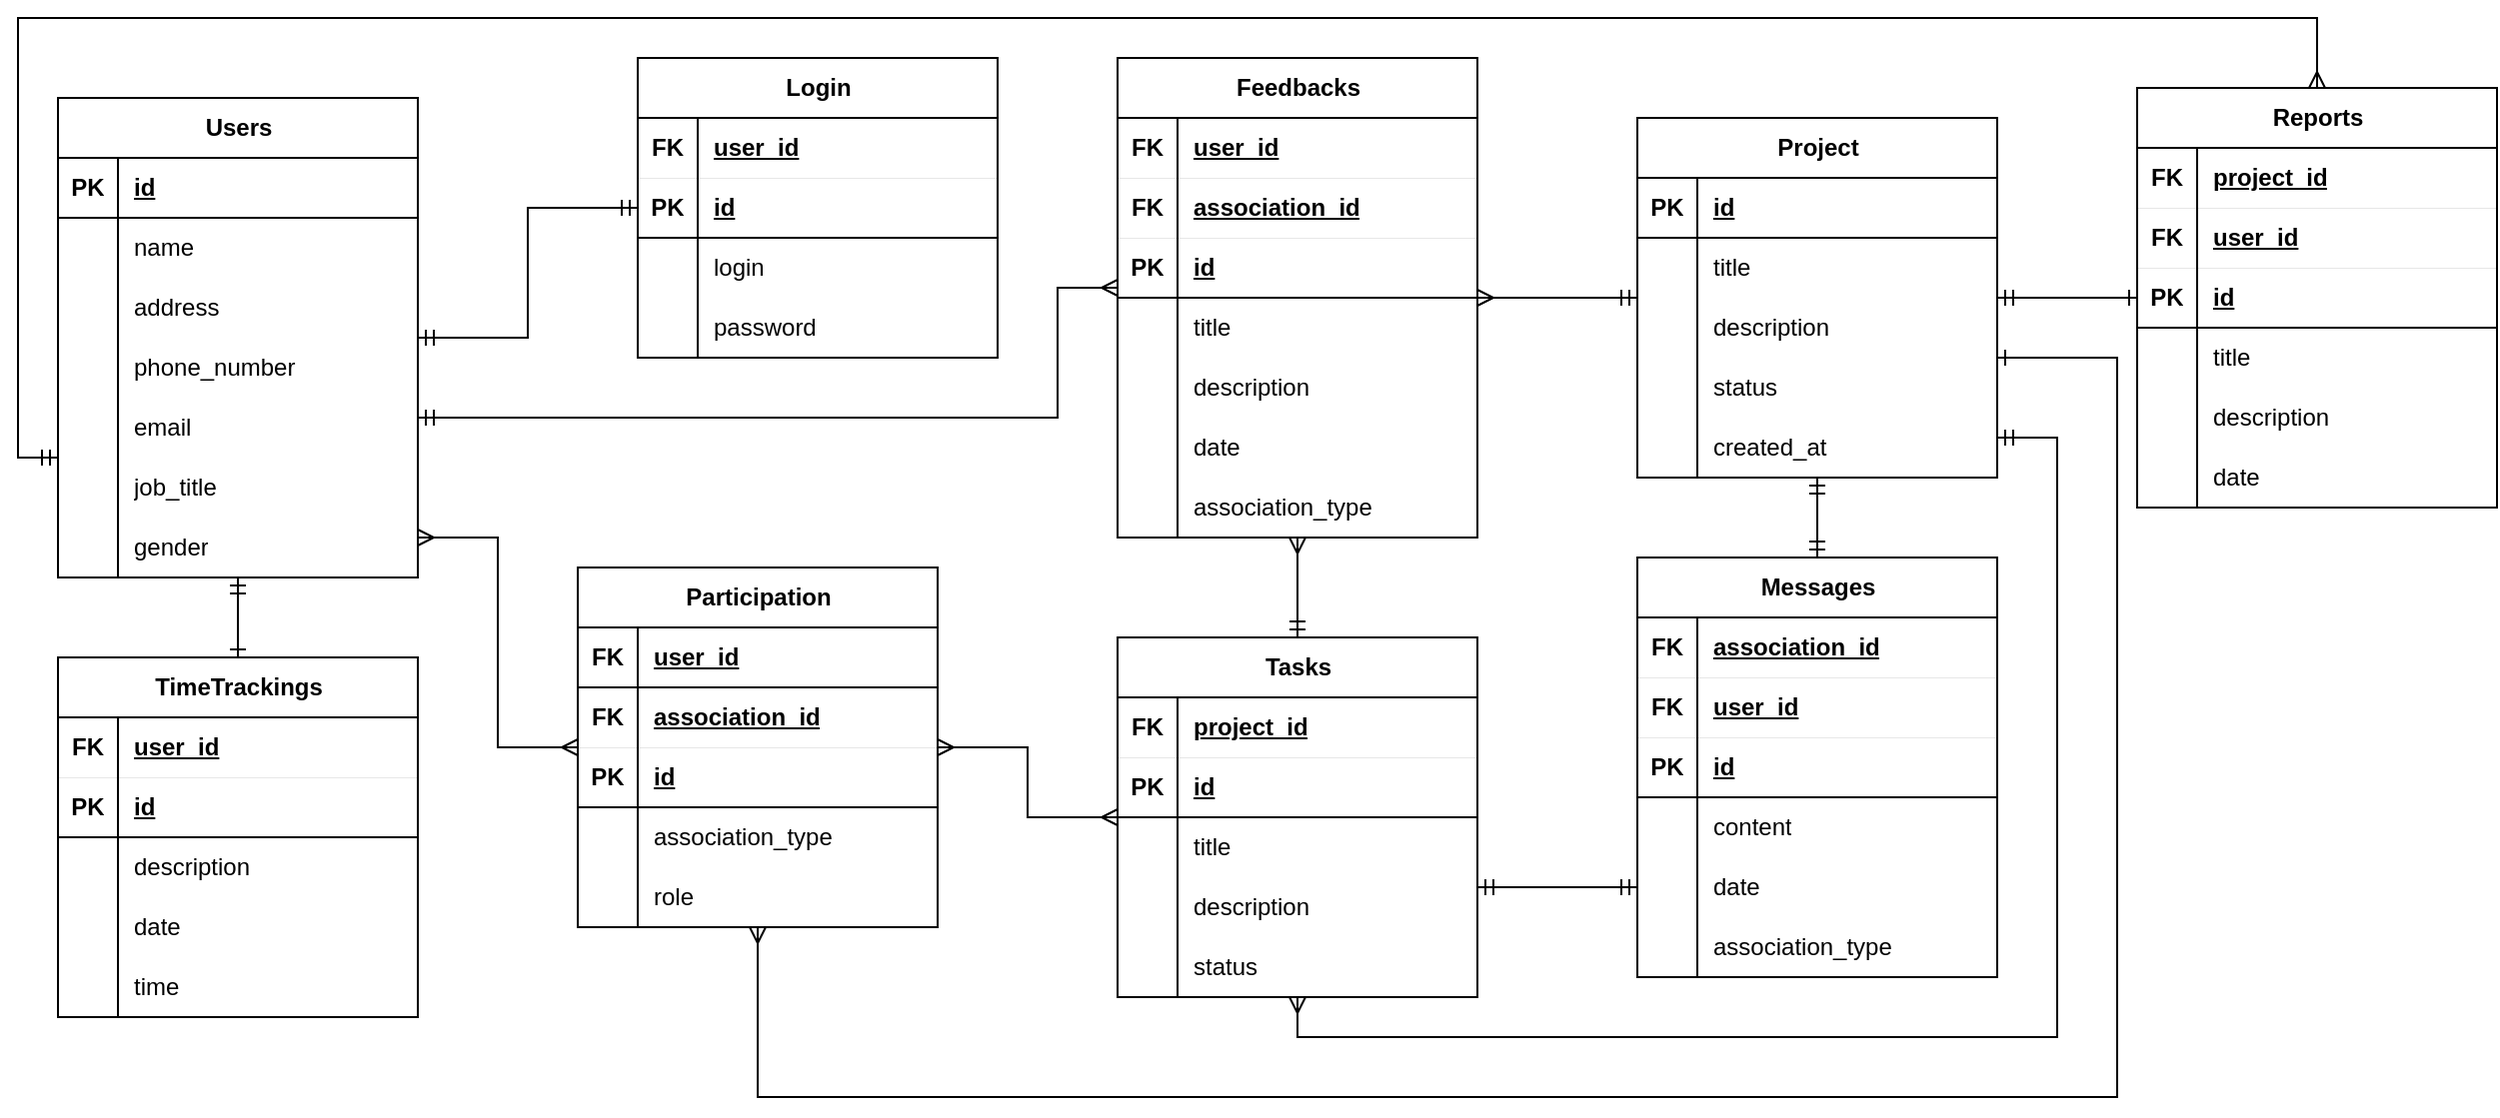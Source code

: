 <mxfile version="24.8.3">
  <diagram id="R2lEEEUBdFMjLlhIrx00" name="Page-1">
    <mxGraphModel dx="924" dy="771" grid="1" gridSize="10" guides="1" tooltips="1" connect="1" arrows="1" fold="1" page="1" pageScale="1" pageWidth="850" pageHeight="1100" math="0" shadow="0" extFonts="Permanent Marker^https://fonts.googleapis.com/css?family=Permanent+Marker">
      <root>
        <mxCell id="0" />
        <mxCell id="1" parent="0" />
        <mxCell id="1kP3x4EsZ9s0T8nyZkFA-34" value="Messages" style="shape=table;startSize=30;container=1;collapsible=1;childLayout=tableLayout;fixedRows=1;rowLines=0;fontStyle=1;align=center;resizeLast=1;html=1;" parent="1" vertex="1">
          <mxGeometry x="840" y="290" width="180" height="210" as="geometry" />
        </mxCell>
        <mxCell id="-aH1qpQIVp4GiDKpnHWS-95" style="shape=tableRow;horizontal=0;startSize=0;swimlaneHead=0;swimlaneBody=0;fillColor=none;collapsible=0;dropTarget=0;points=[[0,0.5],[1,0.5]];portConstraint=eastwest;top=0;left=0;right=0;bottom=1;strokeWidth=0;" parent="1kP3x4EsZ9s0T8nyZkFA-34" vertex="1">
          <mxGeometry y="30" width="180" height="30" as="geometry" />
        </mxCell>
        <mxCell id="-aH1qpQIVp4GiDKpnHWS-96" value="FK" style="shape=partialRectangle;connectable=0;fillColor=none;top=0;left=0;bottom=0;right=0;fontStyle=1;overflow=hidden;whiteSpace=wrap;html=1;" parent="-aH1qpQIVp4GiDKpnHWS-95" vertex="1">
          <mxGeometry width="30" height="30" as="geometry">
            <mxRectangle width="30" height="30" as="alternateBounds" />
          </mxGeometry>
        </mxCell>
        <mxCell id="-aH1qpQIVp4GiDKpnHWS-97" value="association_id" style="shape=partialRectangle;connectable=0;fillColor=none;top=0;left=0;bottom=0;right=0;align=left;spacingLeft=6;fontStyle=5;overflow=hidden;whiteSpace=wrap;html=1;" parent="-aH1qpQIVp4GiDKpnHWS-95" vertex="1">
          <mxGeometry x="30" width="150" height="30" as="geometry">
            <mxRectangle width="150" height="30" as="alternateBounds" />
          </mxGeometry>
        </mxCell>
        <mxCell id="-aH1qpQIVp4GiDKpnHWS-82" style="shape=tableRow;horizontal=0;startSize=0;swimlaneHead=0;swimlaneBody=0;fillColor=none;collapsible=0;dropTarget=0;points=[[0,0.5],[1,0.5]];portConstraint=eastwest;top=0;left=0;right=0;bottom=1;strokeWidth=0;" parent="1kP3x4EsZ9s0T8nyZkFA-34" vertex="1">
          <mxGeometry y="60" width="180" height="30" as="geometry" />
        </mxCell>
        <mxCell id="-aH1qpQIVp4GiDKpnHWS-83" value="FK" style="shape=partialRectangle;connectable=0;fillColor=none;top=0;left=0;bottom=0;right=0;fontStyle=1;overflow=hidden;whiteSpace=wrap;html=1;" parent="-aH1qpQIVp4GiDKpnHWS-82" vertex="1">
          <mxGeometry width="30" height="30" as="geometry">
            <mxRectangle width="30" height="30" as="alternateBounds" />
          </mxGeometry>
        </mxCell>
        <mxCell id="-aH1qpQIVp4GiDKpnHWS-84" value="user_id" style="shape=partialRectangle;connectable=0;fillColor=none;top=0;left=0;bottom=0;right=0;align=left;spacingLeft=6;fontStyle=5;overflow=hidden;whiteSpace=wrap;html=1;" parent="-aH1qpQIVp4GiDKpnHWS-82" vertex="1">
          <mxGeometry x="30" width="150" height="30" as="geometry">
            <mxRectangle width="150" height="30" as="alternateBounds" />
          </mxGeometry>
        </mxCell>
        <mxCell id="1kP3x4EsZ9s0T8nyZkFA-35" value="" style="shape=tableRow;horizontal=0;startSize=0;swimlaneHead=0;swimlaneBody=0;fillColor=none;collapsible=0;dropTarget=0;points=[[0,0.5],[1,0.5]];portConstraint=eastwest;top=0;left=0;right=0;bottom=1;" parent="1kP3x4EsZ9s0T8nyZkFA-34" vertex="1">
          <mxGeometry y="90" width="180" height="30" as="geometry" />
        </mxCell>
        <mxCell id="1kP3x4EsZ9s0T8nyZkFA-36" value="PK" style="shape=partialRectangle;connectable=0;fillColor=none;top=0;left=0;bottom=0;right=0;fontStyle=1;overflow=hidden;whiteSpace=wrap;html=1;" parent="1kP3x4EsZ9s0T8nyZkFA-35" vertex="1">
          <mxGeometry width="30" height="30" as="geometry">
            <mxRectangle width="30" height="30" as="alternateBounds" />
          </mxGeometry>
        </mxCell>
        <mxCell id="1kP3x4EsZ9s0T8nyZkFA-37" value="id" style="shape=partialRectangle;connectable=0;fillColor=none;top=0;left=0;bottom=0;right=0;align=left;spacingLeft=6;fontStyle=5;overflow=hidden;whiteSpace=wrap;html=1;" parent="1kP3x4EsZ9s0T8nyZkFA-35" vertex="1">
          <mxGeometry x="30" width="150" height="30" as="geometry">
            <mxRectangle width="150" height="30" as="alternateBounds" />
          </mxGeometry>
        </mxCell>
        <mxCell id="1kP3x4EsZ9s0T8nyZkFA-38" value="" style="shape=tableRow;horizontal=0;startSize=0;swimlaneHead=0;swimlaneBody=0;fillColor=none;collapsible=0;dropTarget=0;points=[[0,0.5],[1,0.5]];portConstraint=eastwest;top=0;left=0;right=0;bottom=0;" parent="1kP3x4EsZ9s0T8nyZkFA-34" vertex="1">
          <mxGeometry y="120" width="180" height="30" as="geometry" />
        </mxCell>
        <mxCell id="1kP3x4EsZ9s0T8nyZkFA-39" value="" style="shape=partialRectangle;connectable=0;fillColor=none;top=0;left=0;bottom=0;right=0;editable=1;overflow=hidden;whiteSpace=wrap;html=1;" parent="1kP3x4EsZ9s0T8nyZkFA-38" vertex="1">
          <mxGeometry width="30" height="30" as="geometry">
            <mxRectangle width="30" height="30" as="alternateBounds" />
          </mxGeometry>
        </mxCell>
        <mxCell id="1kP3x4EsZ9s0T8nyZkFA-40" value="content" style="shape=partialRectangle;connectable=0;fillColor=none;top=0;left=0;bottom=0;right=0;align=left;spacingLeft=6;overflow=hidden;whiteSpace=wrap;html=1;" parent="1kP3x4EsZ9s0T8nyZkFA-38" vertex="1">
          <mxGeometry x="30" width="150" height="30" as="geometry">
            <mxRectangle width="150" height="30" as="alternateBounds" />
          </mxGeometry>
        </mxCell>
        <mxCell id="1kP3x4EsZ9s0T8nyZkFA-41" value="" style="shape=tableRow;horizontal=0;startSize=0;swimlaneHead=0;swimlaneBody=0;fillColor=none;collapsible=0;dropTarget=0;points=[[0,0.5],[1,0.5]];portConstraint=eastwest;top=0;left=0;right=0;bottom=0;" parent="1kP3x4EsZ9s0T8nyZkFA-34" vertex="1">
          <mxGeometry y="150" width="180" height="30" as="geometry" />
        </mxCell>
        <mxCell id="1kP3x4EsZ9s0T8nyZkFA-42" value="" style="shape=partialRectangle;connectable=0;fillColor=none;top=0;left=0;bottom=0;right=0;editable=1;overflow=hidden;whiteSpace=wrap;html=1;" parent="1kP3x4EsZ9s0T8nyZkFA-41" vertex="1">
          <mxGeometry width="30" height="30" as="geometry">
            <mxRectangle width="30" height="30" as="alternateBounds" />
          </mxGeometry>
        </mxCell>
        <mxCell id="1kP3x4EsZ9s0T8nyZkFA-43" value="date" style="shape=partialRectangle;connectable=0;fillColor=none;top=0;left=0;bottom=0;right=0;align=left;spacingLeft=6;overflow=hidden;whiteSpace=wrap;html=1;" parent="1kP3x4EsZ9s0T8nyZkFA-41" vertex="1">
          <mxGeometry x="30" width="150" height="30" as="geometry">
            <mxRectangle width="150" height="30" as="alternateBounds" />
          </mxGeometry>
        </mxCell>
        <mxCell id="-aH1qpQIVp4GiDKpnHWS-98" value="" style="shape=tableRow;horizontal=0;startSize=0;swimlaneHead=0;swimlaneBody=0;fillColor=none;collapsible=0;dropTarget=0;points=[[0,0.5],[1,0.5]];portConstraint=eastwest;top=0;left=0;right=0;bottom=0;" parent="1kP3x4EsZ9s0T8nyZkFA-34" vertex="1">
          <mxGeometry y="180" width="180" height="30" as="geometry" />
        </mxCell>
        <mxCell id="-aH1qpQIVp4GiDKpnHWS-99" value="" style="shape=partialRectangle;connectable=0;fillColor=none;top=0;left=0;bottom=0;right=0;editable=1;overflow=hidden;whiteSpace=wrap;html=1;" parent="-aH1qpQIVp4GiDKpnHWS-98" vertex="1">
          <mxGeometry width="30" height="30" as="geometry">
            <mxRectangle width="30" height="30" as="alternateBounds" />
          </mxGeometry>
        </mxCell>
        <mxCell id="-aH1qpQIVp4GiDKpnHWS-100" value="association_type" style="shape=partialRectangle;connectable=0;fillColor=none;top=0;left=0;bottom=0;right=0;align=left;spacingLeft=6;overflow=hidden;whiteSpace=wrap;html=1;" parent="-aH1qpQIVp4GiDKpnHWS-98" vertex="1">
          <mxGeometry x="30" width="150" height="30" as="geometry">
            <mxRectangle width="150" height="30" as="alternateBounds" />
          </mxGeometry>
        </mxCell>
        <mxCell id="1kP3x4EsZ9s0T8nyZkFA-115" style="edgeStyle=orthogonalEdgeStyle;rounded=0;orthogonalLoop=1;jettySize=auto;html=1;endArrow=ERone;endFill=0;startArrow=ERmandOne;startFill=0;" parent="1" source="1kP3x4EsZ9s0T8nyZkFA-74" target="1kP3x4EsZ9s0T8nyZkFA-102" edge="1">
          <mxGeometry relative="1" as="geometry" />
        </mxCell>
        <mxCell id="-aH1qpQIVp4GiDKpnHWS-48" style="edgeStyle=orthogonalEdgeStyle;rounded=0;orthogonalLoop=1;jettySize=auto;html=1;endArrow=ERmany;endFill=0;startArrow=ERmandOne;startFill=0;" parent="1" source="1kP3x4EsZ9s0T8nyZkFA-74" target="1kP3x4EsZ9s0T8nyZkFA-130" edge="1">
          <mxGeometry relative="1" as="geometry">
            <Array as="points">
              <mxPoint x="550" y="220" />
              <mxPoint x="550" y="155" />
            </Array>
          </mxGeometry>
        </mxCell>
        <mxCell id="-aH1qpQIVp4GiDKpnHWS-122" style="edgeStyle=orthogonalEdgeStyle;rounded=0;orthogonalLoop=1;jettySize=auto;html=1;endArrow=ERmany;endFill=0;startArrow=ERmany;startFill=0;" parent="1" source="1kP3x4EsZ9s0T8nyZkFA-74" target="-aH1qpQIVp4GiDKpnHWS-107" edge="1">
          <mxGeometry relative="1" as="geometry">
            <Array as="points">
              <mxPoint x="270" y="280" />
              <mxPoint x="270" y="385" />
            </Array>
          </mxGeometry>
        </mxCell>
        <mxCell id="1kP3x4EsZ9s0T8nyZkFA-74" value="Users" style="shape=table;startSize=30;container=1;collapsible=1;childLayout=tableLayout;fixedRows=1;rowLines=0;fontStyle=1;align=center;resizeLast=1;html=1;" parent="1" vertex="1">
          <mxGeometry x="50" y="60" width="180" height="240" as="geometry" />
        </mxCell>
        <mxCell id="1kP3x4EsZ9s0T8nyZkFA-75" value="" style="shape=tableRow;horizontal=0;startSize=0;swimlaneHead=0;swimlaneBody=0;fillColor=none;collapsible=0;dropTarget=0;points=[[0,0.5],[1,0.5]];portConstraint=eastwest;top=0;left=0;right=0;bottom=1;" parent="1kP3x4EsZ9s0T8nyZkFA-74" vertex="1">
          <mxGeometry y="30" width="180" height="30" as="geometry" />
        </mxCell>
        <mxCell id="1kP3x4EsZ9s0T8nyZkFA-76" value="PK" style="shape=partialRectangle;connectable=0;fillColor=none;top=0;left=0;bottom=0;right=0;fontStyle=1;overflow=hidden;whiteSpace=wrap;html=1;" parent="1kP3x4EsZ9s0T8nyZkFA-75" vertex="1">
          <mxGeometry width="30" height="30" as="geometry">
            <mxRectangle width="30" height="30" as="alternateBounds" />
          </mxGeometry>
        </mxCell>
        <mxCell id="1kP3x4EsZ9s0T8nyZkFA-77" value="id" style="shape=partialRectangle;connectable=0;fillColor=none;top=0;left=0;bottom=0;right=0;align=left;spacingLeft=6;fontStyle=5;overflow=hidden;whiteSpace=wrap;html=1;" parent="1kP3x4EsZ9s0T8nyZkFA-75" vertex="1">
          <mxGeometry x="30" width="150" height="30" as="geometry">
            <mxRectangle width="150" height="30" as="alternateBounds" />
          </mxGeometry>
        </mxCell>
        <mxCell id="1kP3x4EsZ9s0T8nyZkFA-78" value="" style="shape=tableRow;horizontal=0;startSize=0;swimlaneHead=0;swimlaneBody=0;fillColor=none;collapsible=0;dropTarget=0;points=[[0,0.5],[1,0.5]];portConstraint=eastwest;top=0;left=0;right=0;bottom=0;" parent="1kP3x4EsZ9s0T8nyZkFA-74" vertex="1">
          <mxGeometry y="60" width="180" height="30" as="geometry" />
        </mxCell>
        <mxCell id="1kP3x4EsZ9s0T8nyZkFA-79" value="" style="shape=partialRectangle;connectable=0;fillColor=none;top=0;left=0;bottom=0;right=0;editable=1;overflow=hidden;whiteSpace=wrap;html=1;" parent="1kP3x4EsZ9s0T8nyZkFA-78" vertex="1">
          <mxGeometry width="30" height="30" as="geometry">
            <mxRectangle width="30" height="30" as="alternateBounds" />
          </mxGeometry>
        </mxCell>
        <mxCell id="1kP3x4EsZ9s0T8nyZkFA-80" value="name" style="shape=partialRectangle;connectable=0;fillColor=none;top=0;left=0;bottom=0;right=0;align=left;spacingLeft=6;overflow=hidden;whiteSpace=wrap;html=1;" parent="1kP3x4EsZ9s0T8nyZkFA-78" vertex="1">
          <mxGeometry x="30" width="150" height="30" as="geometry">
            <mxRectangle width="150" height="30" as="alternateBounds" />
          </mxGeometry>
        </mxCell>
        <mxCell id="1kP3x4EsZ9s0T8nyZkFA-81" value="" style="shape=tableRow;horizontal=0;startSize=0;swimlaneHead=0;swimlaneBody=0;fillColor=none;collapsible=0;dropTarget=0;points=[[0,0.5],[1,0.5]];portConstraint=eastwest;top=0;left=0;right=0;bottom=0;" parent="1kP3x4EsZ9s0T8nyZkFA-74" vertex="1">
          <mxGeometry y="90" width="180" height="30" as="geometry" />
        </mxCell>
        <mxCell id="1kP3x4EsZ9s0T8nyZkFA-82" value="" style="shape=partialRectangle;connectable=0;fillColor=none;top=0;left=0;bottom=0;right=0;editable=1;overflow=hidden;whiteSpace=wrap;html=1;" parent="1kP3x4EsZ9s0T8nyZkFA-81" vertex="1">
          <mxGeometry width="30" height="30" as="geometry">
            <mxRectangle width="30" height="30" as="alternateBounds" />
          </mxGeometry>
        </mxCell>
        <mxCell id="1kP3x4EsZ9s0T8nyZkFA-83" value="address" style="shape=partialRectangle;connectable=0;fillColor=none;top=0;left=0;bottom=0;right=0;align=left;spacingLeft=6;overflow=hidden;whiteSpace=wrap;html=1;" parent="1kP3x4EsZ9s0T8nyZkFA-81" vertex="1">
          <mxGeometry x="30" width="150" height="30" as="geometry">
            <mxRectangle width="150" height="30" as="alternateBounds" />
          </mxGeometry>
        </mxCell>
        <mxCell id="1kP3x4EsZ9s0T8nyZkFA-84" value="" style="shape=tableRow;horizontal=0;startSize=0;swimlaneHead=0;swimlaneBody=0;fillColor=none;collapsible=0;dropTarget=0;points=[[0,0.5],[1,0.5]];portConstraint=eastwest;top=0;left=0;right=0;bottom=0;" parent="1kP3x4EsZ9s0T8nyZkFA-74" vertex="1">
          <mxGeometry y="120" width="180" height="30" as="geometry" />
        </mxCell>
        <mxCell id="1kP3x4EsZ9s0T8nyZkFA-85" value="" style="shape=partialRectangle;connectable=0;fillColor=none;top=0;left=0;bottom=0;right=0;editable=1;overflow=hidden;whiteSpace=wrap;html=1;" parent="1kP3x4EsZ9s0T8nyZkFA-84" vertex="1">
          <mxGeometry width="30" height="30" as="geometry">
            <mxRectangle width="30" height="30" as="alternateBounds" />
          </mxGeometry>
        </mxCell>
        <mxCell id="1kP3x4EsZ9s0T8nyZkFA-86" value="phone_number" style="shape=partialRectangle;connectable=0;fillColor=none;top=0;left=0;bottom=0;right=0;align=left;spacingLeft=6;overflow=hidden;whiteSpace=wrap;html=1;" parent="1kP3x4EsZ9s0T8nyZkFA-84" vertex="1">
          <mxGeometry x="30" width="150" height="30" as="geometry">
            <mxRectangle width="150" height="30" as="alternateBounds" />
          </mxGeometry>
        </mxCell>
        <mxCell id="-aH1qpQIVp4GiDKpnHWS-21" value="" style="shape=tableRow;horizontal=0;startSize=0;swimlaneHead=0;swimlaneBody=0;fillColor=none;collapsible=0;dropTarget=0;points=[[0,0.5],[1,0.5]];portConstraint=eastwest;top=0;left=0;right=0;bottom=0;" parent="1kP3x4EsZ9s0T8nyZkFA-74" vertex="1">
          <mxGeometry y="150" width="180" height="30" as="geometry" />
        </mxCell>
        <mxCell id="-aH1qpQIVp4GiDKpnHWS-22" value="" style="shape=partialRectangle;connectable=0;fillColor=none;top=0;left=0;bottom=0;right=0;editable=1;overflow=hidden;whiteSpace=wrap;html=1;" parent="-aH1qpQIVp4GiDKpnHWS-21" vertex="1">
          <mxGeometry width="30" height="30" as="geometry">
            <mxRectangle width="30" height="30" as="alternateBounds" />
          </mxGeometry>
        </mxCell>
        <mxCell id="-aH1qpQIVp4GiDKpnHWS-23" value="email" style="shape=partialRectangle;connectable=0;fillColor=none;top=0;left=0;bottom=0;right=0;align=left;spacingLeft=6;overflow=hidden;whiteSpace=wrap;html=1;" parent="-aH1qpQIVp4GiDKpnHWS-21" vertex="1">
          <mxGeometry x="30" width="150" height="30" as="geometry">
            <mxRectangle width="150" height="30" as="alternateBounds" />
          </mxGeometry>
        </mxCell>
        <mxCell id="-aH1qpQIVp4GiDKpnHWS-24" value="" style="shape=tableRow;horizontal=0;startSize=0;swimlaneHead=0;swimlaneBody=0;fillColor=none;collapsible=0;dropTarget=0;points=[[0,0.5],[1,0.5]];portConstraint=eastwest;top=0;left=0;right=0;bottom=0;" parent="1kP3x4EsZ9s0T8nyZkFA-74" vertex="1">
          <mxGeometry y="180" width="180" height="30" as="geometry" />
        </mxCell>
        <mxCell id="-aH1qpQIVp4GiDKpnHWS-25" value="" style="shape=partialRectangle;connectable=0;fillColor=none;top=0;left=0;bottom=0;right=0;editable=1;overflow=hidden;whiteSpace=wrap;html=1;" parent="-aH1qpQIVp4GiDKpnHWS-24" vertex="1">
          <mxGeometry width="30" height="30" as="geometry">
            <mxRectangle width="30" height="30" as="alternateBounds" />
          </mxGeometry>
        </mxCell>
        <mxCell id="-aH1qpQIVp4GiDKpnHWS-26" value="job_title" style="shape=partialRectangle;connectable=0;fillColor=none;top=0;left=0;bottom=0;right=0;align=left;spacingLeft=6;overflow=hidden;whiteSpace=wrap;html=1;" parent="-aH1qpQIVp4GiDKpnHWS-24" vertex="1">
          <mxGeometry x="30" width="150" height="30" as="geometry">
            <mxRectangle width="150" height="30" as="alternateBounds" />
          </mxGeometry>
        </mxCell>
        <mxCell id="-aH1qpQIVp4GiDKpnHWS-27" value="" style="shape=tableRow;horizontal=0;startSize=0;swimlaneHead=0;swimlaneBody=0;fillColor=none;collapsible=0;dropTarget=0;points=[[0,0.5],[1,0.5]];portConstraint=eastwest;top=0;left=0;right=0;bottom=0;" parent="1kP3x4EsZ9s0T8nyZkFA-74" vertex="1">
          <mxGeometry y="210" width="180" height="30" as="geometry" />
        </mxCell>
        <mxCell id="-aH1qpQIVp4GiDKpnHWS-28" value="" style="shape=partialRectangle;connectable=0;fillColor=none;top=0;left=0;bottom=0;right=0;editable=1;overflow=hidden;whiteSpace=wrap;html=1;" parent="-aH1qpQIVp4GiDKpnHWS-27" vertex="1">
          <mxGeometry width="30" height="30" as="geometry">
            <mxRectangle width="30" height="30" as="alternateBounds" />
          </mxGeometry>
        </mxCell>
        <mxCell id="-aH1qpQIVp4GiDKpnHWS-29" value="gender" style="shape=partialRectangle;connectable=0;fillColor=none;top=0;left=0;bottom=0;right=0;align=left;spacingLeft=6;overflow=hidden;whiteSpace=wrap;html=1;" parent="-aH1qpQIVp4GiDKpnHWS-27" vertex="1">
          <mxGeometry x="30" width="150" height="30" as="geometry">
            <mxRectangle width="150" height="30" as="alternateBounds" />
          </mxGeometry>
        </mxCell>
        <mxCell id="1kP3x4EsZ9s0T8nyZkFA-87" style="edgeStyle=orthogonalEdgeStyle;rounded=0;orthogonalLoop=1;jettySize=auto;html=1;endArrow=ERmandOne;endFill=0;startArrow=ERmandOne;startFill=0;" parent="1" source="1kP3x4EsZ9s0T8nyZkFA-61" target="1kP3x4EsZ9s0T8nyZkFA-74" edge="1">
          <mxGeometry relative="1" as="geometry" />
        </mxCell>
        <mxCell id="1kP3x4EsZ9s0T8nyZkFA-102" value="TimeTrackings" style="shape=table;startSize=30;container=1;collapsible=1;childLayout=tableLayout;fixedRows=1;rowLines=0;fontStyle=1;align=center;resizeLast=1;html=1;" parent="1" vertex="1">
          <mxGeometry x="50" y="340" width="180" height="180" as="geometry" />
        </mxCell>
        <mxCell id="-aH1qpQIVp4GiDKpnHWS-92" style="shape=tableRow;horizontal=0;startSize=0;swimlaneHead=0;swimlaneBody=0;fillColor=none;collapsible=0;dropTarget=0;points=[[0,0.5],[1,0.5]];portConstraint=eastwest;top=0;left=0;right=0;bottom=1;strokeWidth=0;" parent="1kP3x4EsZ9s0T8nyZkFA-102" vertex="1">
          <mxGeometry y="30" width="180" height="30" as="geometry" />
        </mxCell>
        <mxCell id="-aH1qpQIVp4GiDKpnHWS-93" value="FK" style="shape=partialRectangle;connectable=0;fillColor=none;top=0;left=0;bottom=0;right=0;fontStyle=1;overflow=hidden;whiteSpace=wrap;html=1;" parent="-aH1qpQIVp4GiDKpnHWS-92" vertex="1">
          <mxGeometry width="30" height="30" as="geometry">
            <mxRectangle width="30" height="30" as="alternateBounds" />
          </mxGeometry>
        </mxCell>
        <mxCell id="-aH1qpQIVp4GiDKpnHWS-94" value="user_id" style="shape=partialRectangle;connectable=0;fillColor=none;top=0;left=0;bottom=0;right=0;align=left;spacingLeft=6;fontStyle=5;overflow=hidden;whiteSpace=wrap;html=1;" parent="-aH1qpQIVp4GiDKpnHWS-92" vertex="1">
          <mxGeometry x="30" width="150" height="30" as="geometry">
            <mxRectangle width="150" height="30" as="alternateBounds" />
          </mxGeometry>
        </mxCell>
        <mxCell id="1kP3x4EsZ9s0T8nyZkFA-103" value="" style="shape=tableRow;horizontal=0;startSize=0;swimlaneHead=0;swimlaneBody=0;fillColor=none;collapsible=0;dropTarget=0;points=[[0,0.5],[1,0.5]];portConstraint=eastwest;top=0;left=0;right=0;bottom=1;" parent="1kP3x4EsZ9s0T8nyZkFA-102" vertex="1">
          <mxGeometry y="60" width="180" height="30" as="geometry" />
        </mxCell>
        <mxCell id="1kP3x4EsZ9s0T8nyZkFA-104" value="PK" style="shape=partialRectangle;connectable=0;fillColor=none;top=0;left=0;bottom=0;right=0;fontStyle=1;overflow=hidden;whiteSpace=wrap;html=1;" parent="1kP3x4EsZ9s0T8nyZkFA-103" vertex="1">
          <mxGeometry width="30" height="30" as="geometry">
            <mxRectangle width="30" height="30" as="alternateBounds" />
          </mxGeometry>
        </mxCell>
        <mxCell id="1kP3x4EsZ9s0T8nyZkFA-105" value="id" style="shape=partialRectangle;connectable=0;fillColor=none;top=0;left=0;bottom=0;right=0;align=left;spacingLeft=6;fontStyle=5;overflow=hidden;whiteSpace=wrap;html=1;" parent="1kP3x4EsZ9s0T8nyZkFA-103" vertex="1">
          <mxGeometry x="30" width="150" height="30" as="geometry">
            <mxRectangle width="150" height="30" as="alternateBounds" />
          </mxGeometry>
        </mxCell>
        <mxCell id="1kP3x4EsZ9s0T8nyZkFA-106" value="" style="shape=tableRow;horizontal=0;startSize=0;swimlaneHead=0;swimlaneBody=0;fillColor=none;collapsible=0;dropTarget=0;points=[[0,0.5],[1,0.5]];portConstraint=eastwest;top=0;left=0;right=0;bottom=0;" parent="1kP3x4EsZ9s0T8nyZkFA-102" vertex="1">
          <mxGeometry y="90" width="180" height="30" as="geometry" />
        </mxCell>
        <mxCell id="1kP3x4EsZ9s0T8nyZkFA-107" value="" style="shape=partialRectangle;connectable=0;fillColor=none;top=0;left=0;bottom=0;right=0;editable=1;overflow=hidden;whiteSpace=wrap;html=1;" parent="1kP3x4EsZ9s0T8nyZkFA-106" vertex="1">
          <mxGeometry width="30" height="30" as="geometry">
            <mxRectangle width="30" height="30" as="alternateBounds" />
          </mxGeometry>
        </mxCell>
        <mxCell id="1kP3x4EsZ9s0T8nyZkFA-108" value="description" style="shape=partialRectangle;connectable=0;fillColor=none;top=0;left=0;bottom=0;right=0;align=left;spacingLeft=6;overflow=hidden;whiteSpace=wrap;html=1;" parent="1kP3x4EsZ9s0T8nyZkFA-106" vertex="1">
          <mxGeometry x="30" width="150" height="30" as="geometry">
            <mxRectangle width="150" height="30" as="alternateBounds" />
          </mxGeometry>
        </mxCell>
        <mxCell id="1kP3x4EsZ9s0T8nyZkFA-112" value="" style="shape=tableRow;horizontal=0;startSize=0;swimlaneHead=0;swimlaneBody=0;fillColor=none;collapsible=0;dropTarget=0;points=[[0,0.5],[1,0.5]];portConstraint=eastwest;top=0;left=0;right=0;bottom=0;" parent="1kP3x4EsZ9s0T8nyZkFA-102" vertex="1">
          <mxGeometry y="120" width="180" height="30" as="geometry" />
        </mxCell>
        <mxCell id="1kP3x4EsZ9s0T8nyZkFA-113" value="" style="shape=partialRectangle;connectable=0;fillColor=none;top=0;left=0;bottom=0;right=0;editable=1;overflow=hidden;whiteSpace=wrap;html=1;" parent="1kP3x4EsZ9s0T8nyZkFA-112" vertex="1">
          <mxGeometry width="30" height="30" as="geometry">
            <mxRectangle width="30" height="30" as="alternateBounds" />
          </mxGeometry>
        </mxCell>
        <mxCell id="1kP3x4EsZ9s0T8nyZkFA-114" value="date" style="shape=partialRectangle;connectable=0;fillColor=none;top=0;left=0;bottom=0;right=0;align=left;spacingLeft=6;overflow=hidden;whiteSpace=wrap;html=1;" parent="1kP3x4EsZ9s0T8nyZkFA-112" vertex="1">
          <mxGeometry x="30" width="150" height="30" as="geometry">
            <mxRectangle width="150" height="30" as="alternateBounds" />
          </mxGeometry>
        </mxCell>
        <mxCell id="1kP3x4EsZ9s0T8nyZkFA-109" value="" style="shape=tableRow;horizontal=0;startSize=0;swimlaneHead=0;swimlaneBody=0;fillColor=none;collapsible=0;dropTarget=0;points=[[0,0.5],[1,0.5]];portConstraint=eastwest;top=0;left=0;right=0;bottom=0;" parent="1kP3x4EsZ9s0T8nyZkFA-102" vertex="1">
          <mxGeometry y="150" width="180" height="30" as="geometry" />
        </mxCell>
        <mxCell id="1kP3x4EsZ9s0T8nyZkFA-110" value="" style="shape=partialRectangle;connectable=0;fillColor=none;top=0;left=0;bottom=0;right=0;editable=1;overflow=hidden;whiteSpace=wrap;html=1;" parent="1kP3x4EsZ9s0T8nyZkFA-109" vertex="1">
          <mxGeometry width="30" height="30" as="geometry">
            <mxRectangle width="30" height="30" as="alternateBounds" />
          </mxGeometry>
        </mxCell>
        <mxCell id="1kP3x4EsZ9s0T8nyZkFA-111" value="time" style="shape=partialRectangle;connectable=0;fillColor=none;top=0;left=0;bottom=0;right=0;align=left;spacingLeft=6;overflow=hidden;whiteSpace=wrap;html=1;" parent="1kP3x4EsZ9s0T8nyZkFA-109" vertex="1">
          <mxGeometry x="30" width="150" height="30" as="geometry">
            <mxRectangle width="150" height="30" as="alternateBounds" />
          </mxGeometry>
        </mxCell>
        <mxCell id="1kP3x4EsZ9s0T8nyZkFA-143" style="edgeStyle=orthogonalEdgeStyle;rounded=0;orthogonalLoop=1;jettySize=auto;html=1;endArrow=ERmany;endFill=0;startArrow=ERmandOne;startFill=0;" parent="1" source="1kP3x4EsZ9s0T8nyZkFA-116" target="1kP3x4EsZ9s0T8nyZkFA-130" edge="1">
          <mxGeometry relative="1" as="geometry" />
        </mxCell>
        <mxCell id="1kP3x4EsZ9s0T8nyZkFA-116" value="Tasks" style="shape=table;startSize=30;container=1;collapsible=1;childLayout=tableLayout;fixedRows=1;rowLines=0;fontStyle=1;align=center;resizeLast=1;html=1;" parent="1" vertex="1">
          <mxGeometry x="580" y="330" width="180" height="180" as="geometry" />
        </mxCell>
        <mxCell id="-aH1qpQIVp4GiDKpnHWS-130" style="shape=tableRow;horizontal=0;startSize=0;swimlaneHead=0;swimlaneBody=0;fillColor=none;collapsible=0;dropTarget=0;points=[[0,0.5],[1,0.5]];portConstraint=eastwest;top=0;left=0;right=0;bottom=1;strokeWidth=0;" parent="1kP3x4EsZ9s0T8nyZkFA-116" vertex="1">
          <mxGeometry y="30" width="180" height="30" as="geometry" />
        </mxCell>
        <mxCell id="-aH1qpQIVp4GiDKpnHWS-131" value="FK" style="shape=partialRectangle;connectable=0;fillColor=none;top=0;left=0;bottom=0;right=0;fontStyle=1;overflow=hidden;whiteSpace=wrap;html=1;" parent="-aH1qpQIVp4GiDKpnHWS-130" vertex="1">
          <mxGeometry width="30" height="30" as="geometry">
            <mxRectangle width="30" height="30" as="alternateBounds" />
          </mxGeometry>
        </mxCell>
        <mxCell id="-aH1qpQIVp4GiDKpnHWS-132" value="project_id" style="shape=partialRectangle;connectable=0;fillColor=none;top=0;left=0;bottom=0;right=0;align=left;spacingLeft=6;fontStyle=5;overflow=hidden;whiteSpace=wrap;html=1;" parent="-aH1qpQIVp4GiDKpnHWS-130" vertex="1">
          <mxGeometry x="30" width="150" height="30" as="geometry">
            <mxRectangle width="150" height="30" as="alternateBounds" />
          </mxGeometry>
        </mxCell>
        <mxCell id="1kP3x4EsZ9s0T8nyZkFA-117" value="" style="shape=tableRow;horizontal=0;startSize=0;swimlaneHead=0;swimlaneBody=0;fillColor=none;collapsible=0;dropTarget=0;points=[[0,0.5],[1,0.5]];portConstraint=eastwest;top=0;left=0;right=0;bottom=1;" parent="1kP3x4EsZ9s0T8nyZkFA-116" vertex="1">
          <mxGeometry y="60" width="180" height="30" as="geometry" />
        </mxCell>
        <mxCell id="1kP3x4EsZ9s0T8nyZkFA-118" value="PK" style="shape=partialRectangle;connectable=0;fillColor=none;top=0;left=0;bottom=0;right=0;fontStyle=1;overflow=hidden;whiteSpace=wrap;html=1;" parent="1kP3x4EsZ9s0T8nyZkFA-117" vertex="1">
          <mxGeometry width="30" height="30" as="geometry">
            <mxRectangle width="30" height="30" as="alternateBounds" />
          </mxGeometry>
        </mxCell>
        <mxCell id="1kP3x4EsZ9s0T8nyZkFA-119" value="id" style="shape=partialRectangle;connectable=0;fillColor=none;top=0;left=0;bottom=0;right=0;align=left;spacingLeft=6;fontStyle=5;overflow=hidden;whiteSpace=wrap;html=1;" parent="1kP3x4EsZ9s0T8nyZkFA-117" vertex="1">
          <mxGeometry x="30" width="150" height="30" as="geometry">
            <mxRectangle width="150" height="30" as="alternateBounds" />
          </mxGeometry>
        </mxCell>
        <mxCell id="1kP3x4EsZ9s0T8nyZkFA-120" value="" style="shape=tableRow;horizontal=0;startSize=0;swimlaneHead=0;swimlaneBody=0;fillColor=none;collapsible=0;dropTarget=0;points=[[0,0.5],[1,0.5]];portConstraint=eastwest;top=0;left=0;right=0;bottom=0;" parent="1kP3x4EsZ9s0T8nyZkFA-116" vertex="1">
          <mxGeometry y="90" width="180" height="30" as="geometry" />
        </mxCell>
        <mxCell id="1kP3x4EsZ9s0T8nyZkFA-121" value="" style="shape=partialRectangle;connectable=0;fillColor=none;top=0;left=0;bottom=0;right=0;editable=1;overflow=hidden;whiteSpace=wrap;html=1;" parent="1kP3x4EsZ9s0T8nyZkFA-120" vertex="1">
          <mxGeometry width="30" height="30" as="geometry">
            <mxRectangle width="30" height="30" as="alternateBounds" />
          </mxGeometry>
        </mxCell>
        <mxCell id="1kP3x4EsZ9s0T8nyZkFA-122" value="title" style="shape=partialRectangle;connectable=0;fillColor=none;top=0;left=0;bottom=0;right=0;align=left;spacingLeft=6;overflow=hidden;whiteSpace=wrap;html=1;" parent="1kP3x4EsZ9s0T8nyZkFA-120" vertex="1">
          <mxGeometry x="30" width="150" height="30" as="geometry">
            <mxRectangle width="150" height="30" as="alternateBounds" />
          </mxGeometry>
        </mxCell>
        <mxCell id="1kP3x4EsZ9s0T8nyZkFA-123" value="" style="shape=tableRow;horizontal=0;startSize=0;swimlaneHead=0;swimlaneBody=0;fillColor=none;collapsible=0;dropTarget=0;points=[[0,0.5],[1,0.5]];portConstraint=eastwest;top=0;left=0;right=0;bottom=0;" parent="1kP3x4EsZ9s0T8nyZkFA-116" vertex="1">
          <mxGeometry y="120" width="180" height="30" as="geometry" />
        </mxCell>
        <mxCell id="1kP3x4EsZ9s0T8nyZkFA-124" value="" style="shape=partialRectangle;connectable=0;fillColor=none;top=0;left=0;bottom=0;right=0;editable=1;overflow=hidden;whiteSpace=wrap;html=1;" parent="1kP3x4EsZ9s0T8nyZkFA-123" vertex="1">
          <mxGeometry width="30" height="30" as="geometry">
            <mxRectangle width="30" height="30" as="alternateBounds" />
          </mxGeometry>
        </mxCell>
        <mxCell id="1kP3x4EsZ9s0T8nyZkFA-125" value="description" style="shape=partialRectangle;connectable=0;fillColor=none;top=0;left=0;bottom=0;right=0;align=left;spacingLeft=6;overflow=hidden;whiteSpace=wrap;html=1;" parent="1kP3x4EsZ9s0T8nyZkFA-123" vertex="1">
          <mxGeometry x="30" width="150" height="30" as="geometry">
            <mxRectangle width="150" height="30" as="alternateBounds" />
          </mxGeometry>
        </mxCell>
        <mxCell id="1kP3x4EsZ9s0T8nyZkFA-126" value="" style="shape=tableRow;horizontal=0;startSize=0;swimlaneHead=0;swimlaneBody=0;fillColor=none;collapsible=0;dropTarget=0;points=[[0,0.5],[1,0.5]];portConstraint=eastwest;top=0;left=0;right=0;bottom=0;" parent="1kP3x4EsZ9s0T8nyZkFA-116" vertex="1">
          <mxGeometry y="150" width="180" height="30" as="geometry" />
        </mxCell>
        <mxCell id="1kP3x4EsZ9s0T8nyZkFA-127" value="" style="shape=partialRectangle;connectable=0;fillColor=none;top=0;left=0;bottom=0;right=0;editable=1;overflow=hidden;whiteSpace=wrap;html=1;" parent="1kP3x4EsZ9s0T8nyZkFA-126" vertex="1">
          <mxGeometry width="30" height="30" as="geometry">
            <mxRectangle width="30" height="30" as="alternateBounds" />
          </mxGeometry>
        </mxCell>
        <mxCell id="1kP3x4EsZ9s0T8nyZkFA-128" value="status" style="shape=partialRectangle;connectable=0;fillColor=none;top=0;left=0;bottom=0;right=0;align=left;spacingLeft=6;overflow=hidden;whiteSpace=wrap;html=1;" parent="1kP3x4EsZ9s0T8nyZkFA-126" vertex="1">
          <mxGeometry x="30" width="150" height="30" as="geometry">
            <mxRectangle width="150" height="30" as="alternateBounds" />
          </mxGeometry>
        </mxCell>
        <mxCell id="1kP3x4EsZ9s0T8nyZkFA-129" style="edgeStyle=orthogonalEdgeStyle;rounded=0;orthogonalLoop=1;jettySize=auto;html=1;endArrow=ERmandOne;endFill=0;startArrow=ERmandOne;startFill=0;" parent="1" target="1kP3x4EsZ9s0T8nyZkFA-34" edge="1">
          <mxGeometry relative="1" as="geometry">
            <mxPoint x="760" y="455" as="sourcePoint" />
            <mxPoint x="930" y="470" as="targetPoint" />
            <Array as="points">
              <mxPoint x="820" y="455" />
              <mxPoint x="820" y="455" />
            </Array>
          </mxGeometry>
        </mxCell>
        <mxCell id="1kP3x4EsZ9s0T8nyZkFA-130" value="Feedbacks" style="shape=table;startSize=30;container=1;collapsible=1;childLayout=tableLayout;fixedRows=1;rowLines=0;fontStyle=1;align=center;resizeLast=1;html=1;" parent="1" vertex="1">
          <mxGeometry x="580" y="40" width="180" height="240" as="geometry" />
        </mxCell>
        <mxCell id="-aH1qpQIVp4GiDKpnHWS-58" style="shape=tableRow;horizontal=0;startSize=0;swimlaneHead=0;swimlaneBody=0;fillColor=none;collapsible=0;dropTarget=0;points=[[0,0.5],[1,0.5]];portConstraint=eastwest;top=0;left=0;right=0;bottom=1;strokeWidth=0;" parent="1kP3x4EsZ9s0T8nyZkFA-130" vertex="1">
          <mxGeometry y="30" width="180" height="30" as="geometry" />
        </mxCell>
        <mxCell id="-aH1qpQIVp4GiDKpnHWS-59" value="FK" style="shape=partialRectangle;connectable=0;fillColor=none;top=0;left=0;bottom=0;right=0;fontStyle=1;overflow=hidden;whiteSpace=wrap;html=1;" parent="-aH1qpQIVp4GiDKpnHWS-58" vertex="1">
          <mxGeometry width="30" height="30" as="geometry">
            <mxRectangle width="30" height="30" as="alternateBounds" />
          </mxGeometry>
        </mxCell>
        <mxCell id="-aH1qpQIVp4GiDKpnHWS-60" value="user_id" style="shape=partialRectangle;connectable=0;fillColor=none;top=0;left=0;bottom=0;right=0;align=left;spacingLeft=6;fontStyle=5;overflow=hidden;whiteSpace=wrap;html=1;" parent="-aH1qpQIVp4GiDKpnHWS-58" vertex="1">
          <mxGeometry x="30" width="150" height="30" as="geometry">
            <mxRectangle width="150" height="30" as="alternateBounds" />
          </mxGeometry>
        </mxCell>
        <mxCell id="-aH1qpQIVp4GiDKpnHWS-61" style="shape=tableRow;horizontal=0;startSize=0;swimlaneHead=0;swimlaneBody=0;fillColor=none;collapsible=0;dropTarget=0;points=[[0,0.5],[1,0.5]];portConstraint=eastwest;top=0;left=0;right=0;bottom=1;strokeWidth=0;" parent="1kP3x4EsZ9s0T8nyZkFA-130" vertex="1">
          <mxGeometry y="60" width="180" height="30" as="geometry" />
        </mxCell>
        <mxCell id="-aH1qpQIVp4GiDKpnHWS-62" value="FK" style="shape=partialRectangle;connectable=0;fillColor=none;top=0;left=0;bottom=0;right=0;fontStyle=1;overflow=hidden;whiteSpace=wrap;html=1;" parent="-aH1qpQIVp4GiDKpnHWS-61" vertex="1">
          <mxGeometry width="30" height="30" as="geometry">
            <mxRectangle width="30" height="30" as="alternateBounds" />
          </mxGeometry>
        </mxCell>
        <mxCell id="-aH1qpQIVp4GiDKpnHWS-63" value="association_id" style="shape=partialRectangle;connectable=0;fillColor=none;top=0;left=0;bottom=0;right=0;align=left;spacingLeft=6;fontStyle=5;overflow=hidden;whiteSpace=wrap;html=1;" parent="-aH1qpQIVp4GiDKpnHWS-61" vertex="1">
          <mxGeometry x="30" width="150" height="30" as="geometry">
            <mxRectangle width="150" height="30" as="alternateBounds" />
          </mxGeometry>
        </mxCell>
        <mxCell id="1kP3x4EsZ9s0T8nyZkFA-131" value="" style="shape=tableRow;horizontal=0;startSize=0;swimlaneHead=0;swimlaneBody=0;fillColor=none;collapsible=0;dropTarget=0;points=[[0,0.5],[1,0.5]];portConstraint=eastwest;top=0;left=0;right=0;bottom=1;" parent="1kP3x4EsZ9s0T8nyZkFA-130" vertex="1">
          <mxGeometry y="90" width="180" height="30" as="geometry" />
        </mxCell>
        <mxCell id="1kP3x4EsZ9s0T8nyZkFA-132" value="PK" style="shape=partialRectangle;connectable=0;fillColor=none;top=0;left=0;bottom=0;right=0;fontStyle=1;overflow=hidden;whiteSpace=wrap;html=1;" parent="1kP3x4EsZ9s0T8nyZkFA-131" vertex="1">
          <mxGeometry width="30" height="30" as="geometry">
            <mxRectangle width="30" height="30" as="alternateBounds" />
          </mxGeometry>
        </mxCell>
        <mxCell id="1kP3x4EsZ9s0T8nyZkFA-133" value="id" style="shape=partialRectangle;connectable=0;fillColor=none;top=0;left=0;bottom=0;right=0;align=left;spacingLeft=6;fontStyle=5;overflow=hidden;whiteSpace=wrap;html=1;" parent="1kP3x4EsZ9s0T8nyZkFA-131" vertex="1">
          <mxGeometry x="30" width="150" height="30" as="geometry">
            <mxRectangle width="150" height="30" as="alternateBounds" />
          </mxGeometry>
        </mxCell>
        <mxCell id="1kP3x4EsZ9s0T8nyZkFA-134" value="" style="shape=tableRow;horizontal=0;startSize=0;swimlaneHead=0;swimlaneBody=0;fillColor=none;collapsible=0;dropTarget=0;points=[[0,0.5],[1,0.5]];portConstraint=eastwest;top=0;left=0;right=0;bottom=0;" parent="1kP3x4EsZ9s0T8nyZkFA-130" vertex="1">
          <mxGeometry y="120" width="180" height="30" as="geometry" />
        </mxCell>
        <mxCell id="1kP3x4EsZ9s0T8nyZkFA-135" value="" style="shape=partialRectangle;connectable=0;fillColor=none;top=0;left=0;bottom=0;right=0;editable=1;overflow=hidden;whiteSpace=wrap;html=1;" parent="1kP3x4EsZ9s0T8nyZkFA-134" vertex="1">
          <mxGeometry width="30" height="30" as="geometry">
            <mxRectangle width="30" height="30" as="alternateBounds" />
          </mxGeometry>
        </mxCell>
        <mxCell id="1kP3x4EsZ9s0T8nyZkFA-136" value="title" style="shape=partialRectangle;connectable=0;fillColor=none;top=0;left=0;bottom=0;right=0;align=left;spacingLeft=6;overflow=hidden;whiteSpace=wrap;html=1;" parent="1kP3x4EsZ9s0T8nyZkFA-134" vertex="1">
          <mxGeometry x="30" width="150" height="30" as="geometry">
            <mxRectangle width="150" height="30" as="alternateBounds" />
          </mxGeometry>
        </mxCell>
        <mxCell id="1kP3x4EsZ9s0T8nyZkFA-137" value="" style="shape=tableRow;horizontal=0;startSize=0;swimlaneHead=0;swimlaneBody=0;fillColor=none;collapsible=0;dropTarget=0;points=[[0,0.5],[1,0.5]];portConstraint=eastwest;top=0;left=0;right=0;bottom=0;" parent="1kP3x4EsZ9s0T8nyZkFA-130" vertex="1">
          <mxGeometry y="150" width="180" height="30" as="geometry" />
        </mxCell>
        <mxCell id="1kP3x4EsZ9s0T8nyZkFA-138" value="" style="shape=partialRectangle;connectable=0;fillColor=none;top=0;left=0;bottom=0;right=0;editable=1;overflow=hidden;whiteSpace=wrap;html=1;" parent="1kP3x4EsZ9s0T8nyZkFA-137" vertex="1">
          <mxGeometry width="30" height="30" as="geometry">
            <mxRectangle width="30" height="30" as="alternateBounds" />
          </mxGeometry>
        </mxCell>
        <mxCell id="1kP3x4EsZ9s0T8nyZkFA-139" value="description" style="shape=partialRectangle;connectable=0;fillColor=none;top=0;left=0;bottom=0;right=0;align=left;spacingLeft=6;overflow=hidden;whiteSpace=wrap;html=1;" parent="1kP3x4EsZ9s0T8nyZkFA-137" vertex="1">
          <mxGeometry x="30" width="150" height="30" as="geometry">
            <mxRectangle width="150" height="30" as="alternateBounds" />
          </mxGeometry>
        </mxCell>
        <mxCell id="1kP3x4EsZ9s0T8nyZkFA-140" value="" style="shape=tableRow;horizontal=0;startSize=0;swimlaneHead=0;swimlaneBody=0;fillColor=none;collapsible=0;dropTarget=0;points=[[0,0.5],[1,0.5]];portConstraint=eastwest;top=0;left=0;right=0;bottom=0;" parent="1kP3x4EsZ9s0T8nyZkFA-130" vertex="1">
          <mxGeometry y="180" width="180" height="30" as="geometry" />
        </mxCell>
        <mxCell id="1kP3x4EsZ9s0T8nyZkFA-141" value="" style="shape=partialRectangle;connectable=0;fillColor=none;top=0;left=0;bottom=0;right=0;editable=1;overflow=hidden;whiteSpace=wrap;html=1;" parent="1kP3x4EsZ9s0T8nyZkFA-140" vertex="1">
          <mxGeometry width="30" height="30" as="geometry">
            <mxRectangle width="30" height="30" as="alternateBounds" />
          </mxGeometry>
        </mxCell>
        <mxCell id="1kP3x4EsZ9s0T8nyZkFA-142" value="date" style="shape=partialRectangle;connectable=0;fillColor=none;top=0;left=0;bottom=0;right=0;align=left;spacingLeft=6;overflow=hidden;whiteSpace=wrap;html=1;" parent="1kP3x4EsZ9s0T8nyZkFA-140" vertex="1">
          <mxGeometry x="30" width="150" height="30" as="geometry">
            <mxRectangle width="150" height="30" as="alternateBounds" />
          </mxGeometry>
        </mxCell>
        <mxCell id="-aH1qpQIVp4GiDKpnHWS-67" value="" style="shape=tableRow;horizontal=0;startSize=0;swimlaneHead=0;swimlaneBody=0;fillColor=none;collapsible=0;dropTarget=0;points=[[0,0.5],[1,0.5]];portConstraint=eastwest;top=0;left=0;right=0;bottom=0;" parent="1kP3x4EsZ9s0T8nyZkFA-130" vertex="1">
          <mxGeometry y="210" width="180" height="30" as="geometry" />
        </mxCell>
        <mxCell id="-aH1qpQIVp4GiDKpnHWS-68" value="" style="shape=partialRectangle;connectable=0;fillColor=none;top=0;left=0;bottom=0;right=0;editable=1;overflow=hidden;whiteSpace=wrap;html=1;" parent="-aH1qpQIVp4GiDKpnHWS-67" vertex="1">
          <mxGeometry width="30" height="30" as="geometry">
            <mxRectangle width="30" height="30" as="alternateBounds" />
          </mxGeometry>
        </mxCell>
        <mxCell id="-aH1qpQIVp4GiDKpnHWS-69" value="association_type" style="shape=partialRectangle;connectable=0;fillColor=none;top=0;left=0;bottom=0;right=0;align=left;spacingLeft=6;overflow=hidden;whiteSpace=wrap;html=1;" parent="-aH1qpQIVp4GiDKpnHWS-67" vertex="1">
          <mxGeometry x="30" width="150" height="30" as="geometry">
            <mxRectangle width="150" height="30" as="alternateBounds" />
          </mxGeometry>
        </mxCell>
        <mxCell id="1kP3x4EsZ9s0T8nyZkFA-170" style="edgeStyle=orthogonalEdgeStyle;rounded=0;orthogonalLoop=1;jettySize=auto;html=1;endArrow=ERmany;endFill=0;startArrow=ERmandOne;startFill=0;" parent="1" source="1kP3x4EsZ9s0T8nyZkFA-144" target="1kP3x4EsZ9s0T8nyZkFA-130" edge="1">
          <mxGeometry relative="1" as="geometry" />
        </mxCell>
        <mxCell id="1kP3x4EsZ9s0T8nyZkFA-171" style="edgeStyle=orthogonalEdgeStyle;rounded=0;orthogonalLoop=1;jettySize=auto;html=1;endArrow=ERmandOne;endFill=0;startArrow=ERmandOne;startFill=0;" parent="1" source="1kP3x4EsZ9s0T8nyZkFA-144" target="1kP3x4EsZ9s0T8nyZkFA-34" edge="1">
          <mxGeometry relative="1" as="geometry" />
        </mxCell>
        <mxCell id="1kP3x4EsZ9s0T8nyZkFA-185" style="edgeStyle=orthogonalEdgeStyle;rounded=0;orthogonalLoop=1;jettySize=auto;html=1;endArrow=ERone;endFill=0;startArrow=ERmandOne;startFill=0;" parent="1" source="1kP3x4EsZ9s0T8nyZkFA-144" target="1kP3x4EsZ9s0T8nyZkFA-172" edge="1">
          <mxGeometry relative="1" as="geometry" />
        </mxCell>
        <mxCell id="-aH1qpQIVp4GiDKpnHWS-129" style="edgeStyle=orthogonalEdgeStyle;rounded=0;orthogonalLoop=1;jettySize=auto;html=1;endArrow=ERmany;endFill=0;startArrow=ERmandOne;startFill=0;" parent="1" source="1kP3x4EsZ9s0T8nyZkFA-144" target="1kP3x4EsZ9s0T8nyZkFA-116" edge="1">
          <mxGeometry relative="1" as="geometry">
            <Array as="points">
              <mxPoint x="1050" y="230" />
              <mxPoint x="1050" y="530" />
            </Array>
          </mxGeometry>
        </mxCell>
        <mxCell id="1kP3x4EsZ9s0T8nyZkFA-144" value="Project" style="shape=table;startSize=30;container=1;collapsible=1;childLayout=tableLayout;fixedRows=1;rowLines=0;fontStyle=1;align=center;resizeLast=1;html=1;" parent="1" vertex="1">
          <mxGeometry x="840" y="70" width="180" height="180" as="geometry" />
        </mxCell>
        <mxCell id="1kP3x4EsZ9s0T8nyZkFA-145" value="" style="shape=tableRow;horizontal=0;startSize=0;swimlaneHead=0;swimlaneBody=0;fillColor=none;collapsible=0;dropTarget=0;points=[[0,0.5],[1,0.5]];portConstraint=eastwest;top=0;left=0;right=0;bottom=1;" parent="1kP3x4EsZ9s0T8nyZkFA-144" vertex="1">
          <mxGeometry y="30" width="180" height="30" as="geometry" />
        </mxCell>
        <mxCell id="1kP3x4EsZ9s0T8nyZkFA-146" value="PK" style="shape=partialRectangle;connectable=0;fillColor=none;top=0;left=0;bottom=0;right=0;fontStyle=1;overflow=hidden;whiteSpace=wrap;html=1;" parent="1kP3x4EsZ9s0T8nyZkFA-145" vertex="1">
          <mxGeometry width="30" height="30" as="geometry">
            <mxRectangle width="30" height="30" as="alternateBounds" />
          </mxGeometry>
        </mxCell>
        <mxCell id="1kP3x4EsZ9s0T8nyZkFA-147" value="id" style="shape=partialRectangle;connectable=0;fillColor=none;top=0;left=0;bottom=0;right=0;align=left;spacingLeft=6;fontStyle=5;overflow=hidden;whiteSpace=wrap;html=1;" parent="1kP3x4EsZ9s0T8nyZkFA-145" vertex="1">
          <mxGeometry x="30" width="150" height="30" as="geometry">
            <mxRectangle width="150" height="30" as="alternateBounds" />
          </mxGeometry>
        </mxCell>
        <mxCell id="1kP3x4EsZ9s0T8nyZkFA-148" value="" style="shape=tableRow;horizontal=0;startSize=0;swimlaneHead=0;swimlaneBody=0;fillColor=none;collapsible=0;dropTarget=0;points=[[0,0.5],[1,0.5]];portConstraint=eastwest;top=0;left=0;right=0;bottom=0;" parent="1kP3x4EsZ9s0T8nyZkFA-144" vertex="1">
          <mxGeometry y="60" width="180" height="30" as="geometry" />
        </mxCell>
        <mxCell id="1kP3x4EsZ9s0T8nyZkFA-149" value="" style="shape=partialRectangle;connectable=0;fillColor=none;top=0;left=0;bottom=0;right=0;editable=1;overflow=hidden;whiteSpace=wrap;html=1;" parent="1kP3x4EsZ9s0T8nyZkFA-148" vertex="1">
          <mxGeometry width="30" height="30" as="geometry">
            <mxRectangle width="30" height="30" as="alternateBounds" />
          </mxGeometry>
        </mxCell>
        <mxCell id="1kP3x4EsZ9s0T8nyZkFA-150" value="title" style="shape=partialRectangle;connectable=0;fillColor=none;top=0;left=0;bottom=0;right=0;align=left;spacingLeft=6;overflow=hidden;whiteSpace=wrap;html=1;" parent="1kP3x4EsZ9s0T8nyZkFA-148" vertex="1">
          <mxGeometry x="30" width="150" height="30" as="geometry">
            <mxRectangle width="150" height="30" as="alternateBounds" />
          </mxGeometry>
        </mxCell>
        <mxCell id="1kP3x4EsZ9s0T8nyZkFA-151" value="" style="shape=tableRow;horizontal=0;startSize=0;swimlaneHead=0;swimlaneBody=0;fillColor=none;collapsible=0;dropTarget=0;points=[[0,0.5],[1,0.5]];portConstraint=eastwest;top=0;left=0;right=0;bottom=0;" parent="1kP3x4EsZ9s0T8nyZkFA-144" vertex="1">
          <mxGeometry y="90" width="180" height="30" as="geometry" />
        </mxCell>
        <mxCell id="1kP3x4EsZ9s0T8nyZkFA-152" value="" style="shape=partialRectangle;connectable=0;fillColor=none;top=0;left=0;bottom=0;right=0;editable=1;overflow=hidden;whiteSpace=wrap;html=1;" parent="1kP3x4EsZ9s0T8nyZkFA-151" vertex="1">
          <mxGeometry width="30" height="30" as="geometry">
            <mxRectangle width="30" height="30" as="alternateBounds" />
          </mxGeometry>
        </mxCell>
        <mxCell id="1kP3x4EsZ9s0T8nyZkFA-153" value="description" style="shape=partialRectangle;connectable=0;fillColor=none;top=0;left=0;bottom=0;right=0;align=left;spacingLeft=6;overflow=hidden;whiteSpace=wrap;html=1;" parent="1kP3x4EsZ9s0T8nyZkFA-151" vertex="1">
          <mxGeometry x="30" width="150" height="30" as="geometry">
            <mxRectangle width="150" height="30" as="alternateBounds" />
          </mxGeometry>
        </mxCell>
        <mxCell id="1kP3x4EsZ9s0T8nyZkFA-154" value="" style="shape=tableRow;horizontal=0;startSize=0;swimlaneHead=0;swimlaneBody=0;fillColor=none;collapsible=0;dropTarget=0;points=[[0,0.5],[1,0.5]];portConstraint=eastwest;top=0;left=0;right=0;bottom=0;" parent="1kP3x4EsZ9s0T8nyZkFA-144" vertex="1">
          <mxGeometry y="120" width="180" height="30" as="geometry" />
        </mxCell>
        <mxCell id="1kP3x4EsZ9s0T8nyZkFA-155" value="" style="shape=partialRectangle;connectable=0;fillColor=none;top=0;left=0;bottom=0;right=0;editable=1;overflow=hidden;whiteSpace=wrap;html=1;" parent="1kP3x4EsZ9s0T8nyZkFA-154" vertex="1">
          <mxGeometry width="30" height="30" as="geometry">
            <mxRectangle width="30" height="30" as="alternateBounds" />
          </mxGeometry>
        </mxCell>
        <mxCell id="1kP3x4EsZ9s0T8nyZkFA-156" value="status" style="shape=partialRectangle;connectable=0;fillColor=none;top=0;left=0;bottom=0;right=0;align=left;spacingLeft=6;overflow=hidden;whiteSpace=wrap;html=1;" parent="1kP3x4EsZ9s0T8nyZkFA-154" vertex="1">
          <mxGeometry x="30" width="150" height="30" as="geometry">
            <mxRectangle width="150" height="30" as="alternateBounds" />
          </mxGeometry>
        </mxCell>
        <mxCell id="-aH1qpQIVp4GiDKpnHWS-101" value="" style="shape=tableRow;horizontal=0;startSize=0;swimlaneHead=0;swimlaneBody=0;fillColor=none;collapsible=0;dropTarget=0;points=[[0,0.5],[1,0.5]];portConstraint=eastwest;top=0;left=0;right=0;bottom=0;" parent="1kP3x4EsZ9s0T8nyZkFA-144" vertex="1">
          <mxGeometry y="150" width="180" height="30" as="geometry" />
        </mxCell>
        <mxCell id="-aH1qpQIVp4GiDKpnHWS-102" value="" style="shape=partialRectangle;connectable=0;fillColor=none;top=0;left=0;bottom=0;right=0;editable=1;overflow=hidden;whiteSpace=wrap;html=1;" parent="-aH1qpQIVp4GiDKpnHWS-101" vertex="1">
          <mxGeometry width="30" height="30" as="geometry">
            <mxRectangle width="30" height="30" as="alternateBounds" />
          </mxGeometry>
        </mxCell>
        <mxCell id="-aH1qpQIVp4GiDKpnHWS-103" value="created_at" style="shape=partialRectangle;connectable=0;fillColor=none;top=0;left=0;bottom=0;right=0;align=left;spacingLeft=6;overflow=hidden;whiteSpace=wrap;html=1;" parent="-aH1qpQIVp4GiDKpnHWS-101" vertex="1">
          <mxGeometry x="30" width="150" height="30" as="geometry">
            <mxRectangle width="150" height="30" as="alternateBounds" />
          </mxGeometry>
        </mxCell>
        <mxCell id="1kP3x4EsZ9s0T8nyZkFA-172" value="Reports" style="shape=table;startSize=30;container=1;collapsible=1;childLayout=tableLayout;fixedRows=1;rowLines=0;fontStyle=1;align=center;resizeLast=1;html=1;" parent="1" vertex="1">
          <mxGeometry x="1090" y="55" width="180" height="210" as="geometry" />
        </mxCell>
        <mxCell id="-aH1qpQIVp4GiDKpnHWS-89" style="shape=tableRow;horizontal=0;startSize=0;swimlaneHead=0;swimlaneBody=0;fillColor=none;collapsible=0;dropTarget=0;points=[[0,0.5],[1,0.5]];portConstraint=eastwest;top=0;left=0;right=0;bottom=1;strokeWidth=0;" parent="1kP3x4EsZ9s0T8nyZkFA-172" vertex="1">
          <mxGeometry y="30" width="180" height="30" as="geometry" />
        </mxCell>
        <mxCell id="-aH1qpQIVp4GiDKpnHWS-90" value="FK" style="shape=partialRectangle;connectable=0;fillColor=none;top=0;left=0;bottom=0;right=0;fontStyle=1;overflow=hidden;whiteSpace=wrap;html=1;" parent="-aH1qpQIVp4GiDKpnHWS-89" vertex="1">
          <mxGeometry width="30" height="30" as="geometry">
            <mxRectangle width="30" height="30" as="alternateBounds" />
          </mxGeometry>
        </mxCell>
        <mxCell id="-aH1qpQIVp4GiDKpnHWS-91" value="project_id" style="shape=partialRectangle;connectable=0;fillColor=none;top=0;left=0;bottom=0;right=0;align=left;spacingLeft=6;fontStyle=5;overflow=hidden;whiteSpace=wrap;html=1;" parent="-aH1qpQIVp4GiDKpnHWS-89" vertex="1">
          <mxGeometry x="30" width="150" height="30" as="geometry">
            <mxRectangle width="150" height="30" as="alternateBounds" />
          </mxGeometry>
        </mxCell>
        <mxCell id="-aH1qpQIVp4GiDKpnHWS-86" style="shape=tableRow;horizontal=0;startSize=0;swimlaneHead=0;swimlaneBody=0;fillColor=none;collapsible=0;dropTarget=0;points=[[0,0.5],[1,0.5]];portConstraint=eastwest;top=0;left=0;right=0;bottom=1;strokeWidth=0;" parent="1kP3x4EsZ9s0T8nyZkFA-172" vertex="1">
          <mxGeometry y="60" width="180" height="30" as="geometry" />
        </mxCell>
        <mxCell id="-aH1qpQIVp4GiDKpnHWS-87" value="FK" style="shape=partialRectangle;connectable=0;fillColor=none;top=0;left=0;bottom=0;right=0;fontStyle=1;overflow=hidden;whiteSpace=wrap;html=1;" parent="-aH1qpQIVp4GiDKpnHWS-86" vertex="1">
          <mxGeometry width="30" height="30" as="geometry">
            <mxRectangle width="30" height="30" as="alternateBounds" />
          </mxGeometry>
        </mxCell>
        <mxCell id="-aH1qpQIVp4GiDKpnHWS-88" value="user_id" style="shape=partialRectangle;connectable=0;fillColor=none;top=0;left=0;bottom=0;right=0;align=left;spacingLeft=6;fontStyle=5;overflow=hidden;whiteSpace=wrap;html=1;" parent="-aH1qpQIVp4GiDKpnHWS-86" vertex="1">
          <mxGeometry x="30" width="150" height="30" as="geometry">
            <mxRectangle width="150" height="30" as="alternateBounds" />
          </mxGeometry>
        </mxCell>
        <mxCell id="1kP3x4EsZ9s0T8nyZkFA-173" value="" style="shape=tableRow;horizontal=0;startSize=0;swimlaneHead=0;swimlaneBody=0;fillColor=none;collapsible=0;dropTarget=0;points=[[0,0.5],[1,0.5]];portConstraint=eastwest;top=0;left=0;right=0;bottom=1;" parent="1kP3x4EsZ9s0T8nyZkFA-172" vertex="1">
          <mxGeometry y="90" width="180" height="30" as="geometry" />
        </mxCell>
        <mxCell id="1kP3x4EsZ9s0T8nyZkFA-174" value="PK" style="shape=partialRectangle;connectable=0;fillColor=none;top=0;left=0;bottom=0;right=0;fontStyle=1;overflow=hidden;whiteSpace=wrap;html=1;" parent="1kP3x4EsZ9s0T8nyZkFA-173" vertex="1">
          <mxGeometry width="30" height="30" as="geometry">
            <mxRectangle width="30" height="30" as="alternateBounds" />
          </mxGeometry>
        </mxCell>
        <mxCell id="1kP3x4EsZ9s0T8nyZkFA-175" value="id" style="shape=partialRectangle;connectable=0;fillColor=none;top=0;left=0;bottom=0;right=0;align=left;spacingLeft=6;fontStyle=5;overflow=hidden;whiteSpace=wrap;html=1;" parent="1kP3x4EsZ9s0T8nyZkFA-173" vertex="1">
          <mxGeometry x="30" width="150" height="30" as="geometry">
            <mxRectangle width="150" height="30" as="alternateBounds" />
          </mxGeometry>
        </mxCell>
        <mxCell id="1kP3x4EsZ9s0T8nyZkFA-176" value="" style="shape=tableRow;horizontal=0;startSize=0;swimlaneHead=0;swimlaneBody=0;fillColor=none;collapsible=0;dropTarget=0;points=[[0,0.5],[1,0.5]];portConstraint=eastwest;top=0;left=0;right=0;bottom=0;" parent="1kP3x4EsZ9s0T8nyZkFA-172" vertex="1">
          <mxGeometry y="120" width="180" height="30" as="geometry" />
        </mxCell>
        <mxCell id="1kP3x4EsZ9s0T8nyZkFA-177" value="" style="shape=partialRectangle;connectable=0;fillColor=none;top=0;left=0;bottom=0;right=0;editable=1;overflow=hidden;whiteSpace=wrap;html=1;" parent="1kP3x4EsZ9s0T8nyZkFA-176" vertex="1">
          <mxGeometry width="30" height="30" as="geometry">
            <mxRectangle width="30" height="30" as="alternateBounds" />
          </mxGeometry>
        </mxCell>
        <mxCell id="1kP3x4EsZ9s0T8nyZkFA-178" value="title" style="shape=partialRectangle;connectable=0;fillColor=none;top=0;left=0;bottom=0;right=0;align=left;spacingLeft=6;overflow=hidden;whiteSpace=wrap;html=1;" parent="1kP3x4EsZ9s0T8nyZkFA-176" vertex="1">
          <mxGeometry x="30" width="150" height="30" as="geometry">
            <mxRectangle width="150" height="30" as="alternateBounds" />
          </mxGeometry>
        </mxCell>
        <mxCell id="1kP3x4EsZ9s0T8nyZkFA-179" value="" style="shape=tableRow;horizontal=0;startSize=0;swimlaneHead=0;swimlaneBody=0;fillColor=none;collapsible=0;dropTarget=0;points=[[0,0.5],[1,0.5]];portConstraint=eastwest;top=0;left=0;right=0;bottom=0;" parent="1kP3x4EsZ9s0T8nyZkFA-172" vertex="1">
          <mxGeometry y="150" width="180" height="30" as="geometry" />
        </mxCell>
        <mxCell id="1kP3x4EsZ9s0T8nyZkFA-180" value="" style="shape=partialRectangle;connectable=0;fillColor=none;top=0;left=0;bottom=0;right=0;editable=1;overflow=hidden;whiteSpace=wrap;html=1;" parent="1kP3x4EsZ9s0T8nyZkFA-179" vertex="1">
          <mxGeometry width="30" height="30" as="geometry">
            <mxRectangle width="30" height="30" as="alternateBounds" />
          </mxGeometry>
        </mxCell>
        <mxCell id="1kP3x4EsZ9s0T8nyZkFA-181" value="descri&lt;span style=&quot;background-color: initial;&quot;&gt;ption&lt;/span&gt;" style="shape=partialRectangle;connectable=0;fillColor=none;top=0;left=0;bottom=0;right=0;align=left;spacingLeft=6;overflow=hidden;whiteSpace=wrap;html=1;" parent="1kP3x4EsZ9s0T8nyZkFA-179" vertex="1">
          <mxGeometry x="30" width="150" height="30" as="geometry">
            <mxRectangle width="150" height="30" as="alternateBounds" />
          </mxGeometry>
        </mxCell>
        <mxCell id="1kP3x4EsZ9s0T8nyZkFA-182" value="" style="shape=tableRow;horizontal=0;startSize=0;swimlaneHead=0;swimlaneBody=0;fillColor=none;collapsible=0;dropTarget=0;points=[[0,0.5],[1,0.5]];portConstraint=eastwest;top=0;left=0;right=0;bottom=0;" parent="1kP3x4EsZ9s0T8nyZkFA-172" vertex="1">
          <mxGeometry y="180" width="180" height="30" as="geometry" />
        </mxCell>
        <mxCell id="1kP3x4EsZ9s0T8nyZkFA-183" value="" style="shape=partialRectangle;connectable=0;fillColor=none;top=0;left=0;bottom=0;right=0;editable=1;overflow=hidden;whiteSpace=wrap;html=1;" parent="1kP3x4EsZ9s0T8nyZkFA-182" vertex="1">
          <mxGeometry width="30" height="30" as="geometry">
            <mxRectangle width="30" height="30" as="alternateBounds" />
          </mxGeometry>
        </mxCell>
        <mxCell id="1kP3x4EsZ9s0T8nyZkFA-184" value="date" style="shape=partialRectangle;connectable=0;fillColor=none;top=0;left=0;bottom=0;right=0;align=left;spacingLeft=6;overflow=hidden;whiteSpace=wrap;html=1;" parent="1kP3x4EsZ9s0T8nyZkFA-182" vertex="1">
          <mxGeometry x="30" width="150" height="30" as="geometry">
            <mxRectangle width="150" height="30" as="alternateBounds" />
          </mxGeometry>
        </mxCell>
        <mxCell id="1kP3x4EsZ9s0T8nyZkFA-61" value="Login" style="shape=table;startSize=30;container=1;collapsible=1;childLayout=tableLayout;fixedRows=1;rowLines=0;fontStyle=1;align=center;resizeLast=1;html=1;" parent="1" vertex="1">
          <mxGeometry x="340" y="40" width="180" height="150" as="geometry" />
        </mxCell>
        <mxCell id="-aH1qpQIVp4GiDKpnHWS-15" style="shape=tableRow;horizontal=0;startSize=0;swimlaneHead=0;swimlaneBody=0;fillColor=none;collapsible=0;dropTarget=0;points=[[0,0.5],[1,0.5]];portConstraint=eastwest;top=0;left=0;right=0;bottom=1;strokeColor=default;dashed=1;strokeWidth=0;" parent="1kP3x4EsZ9s0T8nyZkFA-61" vertex="1">
          <mxGeometry y="30" width="180" height="30" as="geometry" />
        </mxCell>
        <mxCell id="-aH1qpQIVp4GiDKpnHWS-16" value="FK" style="shape=partialRectangle;connectable=0;fillColor=none;top=0;left=0;bottom=0;right=0;fontStyle=1;overflow=hidden;whiteSpace=wrap;html=1;" parent="-aH1qpQIVp4GiDKpnHWS-15" vertex="1">
          <mxGeometry width="30" height="30" as="geometry">
            <mxRectangle width="30" height="30" as="alternateBounds" />
          </mxGeometry>
        </mxCell>
        <mxCell id="-aH1qpQIVp4GiDKpnHWS-17" value="user_id" style="shape=partialRectangle;connectable=0;fillColor=none;top=0;left=0;bottom=0;right=0;align=left;spacingLeft=6;fontStyle=5;overflow=hidden;whiteSpace=wrap;html=1;" parent="-aH1qpQIVp4GiDKpnHWS-15" vertex="1">
          <mxGeometry x="30" width="150" height="30" as="geometry">
            <mxRectangle width="150" height="30" as="alternateBounds" />
          </mxGeometry>
        </mxCell>
        <mxCell id="1kP3x4EsZ9s0T8nyZkFA-62" value="" style="shape=tableRow;horizontal=0;startSize=0;swimlaneHead=0;swimlaneBody=0;fillColor=none;collapsible=0;dropTarget=0;points=[[0,0.5],[1,0.5]];portConstraint=eastwest;top=0;left=0;right=0;bottom=1;" parent="1kP3x4EsZ9s0T8nyZkFA-61" vertex="1">
          <mxGeometry y="60" width="180" height="30" as="geometry" />
        </mxCell>
        <mxCell id="1kP3x4EsZ9s0T8nyZkFA-63" value="PK" style="shape=partialRectangle;connectable=0;fillColor=none;top=0;left=0;bottom=0;right=0;fontStyle=1;overflow=hidden;whiteSpace=wrap;html=1;" parent="1kP3x4EsZ9s0T8nyZkFA-62" vertex="1">
          <mxGeometry width="30" height="30" as="geometry">
            <mxRectangle width="30" height="30" as="alternateBounds" />
          </mxGeometry>
        </mxCell>
        <mxCell id="1kP3x4EsZ9s0T8nyZkFA-64" value="id" style="shape=partialRectangle;connectable=0;fillColor=none;top=0;left=0;bottom=0;right=0;align=left;spacingLeft=6;fontStyle=5;overflow=hidden;whiteSpace=wrap;html=1;" parent="1kP3x4EsZ9s0T8nyZkFA-62" vertex="1">
          <mxGeometry x="30" width="150" height="30" as="geometry">
            <mxRectangle width="150" height="30" as="alternateBounds" />
          </mxGeometry>
        </mxCell>
        <mxCell id="1kP3x4EsZ9s0T8nyZkFA-68" value="" style="shape=tableRow;horizontal=0;startSize=0;swimlaneHead=0;swimlaneBody=0;fillColor=none;collapsible=0;dropTarget=0;points=[[0,0.5],[1,0.5]];portConstraint=eastwest;top=0;left=0;right=0;bottom=0;" parent="1kP3x4EsZ9s0T8nyZkFA-61" vertex="1">
          <mxGeometry y="90" width="180" height="30" as="geometry" />
        </mxCell>
        <mxCell id="1kP3x4EsZ9s0T8nyZkFA-69" value="" style="shape=partialRectangle;connectable=0;fillColor=none;top=0;left=0;bottom=0;right=0;editable=1;overflow=hidden;whiteSpace=wrap;html=1;" parent="1kP3x4EsZ9s0T8nyZkFA-68" vertex="1">
          <mxGeometry width="30" height="30" as="geometry">
            <mxRectangle width="30" height="30" as="alternateBounds" />
          </mxGeometry>
        </mxCell>
        <mxCell id="1kP3x4EsZ9s0T8nyZkFA-70" value="l&lt;span style=&quot;background-color: initial;&quot;&gt;ogin&lt;/span&gt;" style="shape=partialRectangle;connectable=0;fillColor=none;top=0;left=0;bottom=0;right=0;align=left;spacingLeft=6;overflow=hidden;whiteSpace=wrap;html=1;" parent="1kP3x4EsZ9s0T8nyZkFA-68" vertex="1">
          <mxGeometry x="30" width="150" height="30" as="geometry">
            <mxRectangle width="150" height="30" as="alternateBounds" />
          </mxGeometry>
        </mxCell>
        <mxCell id="1kP3x4EsZ9s0T8nyZkFA-65" value="" style="shape=tableRow;horizontal=0;startSize=0;swimlaneHead=0;swimlaneBody=0;fillColor=none;collapsible=0;dropTarget=0;points=[[0,0.5],[1,0.5]];portConstraint=eastwest;top=0;left=0;right=0;bottom=0;" parent="1kP3x4EsZ9s0T8nyZkFA-61" vertex="1">
          <mxGeometry y="120" width="180" height="30" as="geometry" />
        </mxCell>
        <mxCell id="1kP3x4EsZ9s0T8nyZkFA-66" value="" style="shape=partialRectangle;connectable=0;fillColor=none;top=0;left=0;bottom=0;right=0;editable=1;overflow=hidden;whiteSpace=wrap;html=1;" parent="1kP3x4EsZ9s0T8nyZkFA-65" vertex="1">
          <mxGeometry width="30" height="30" as="geometry">
            <mxRectangle width="30" height="30" as="alternateBounds" />
          </mxGeometry>
        </mxCell>
        <mxCell id="1kP3x4EsZ9s0T8nyZkFA-67" value="password" style="shape=partialRectangle;connectable=0;fillColor=none;top=0;left=0;bottom=0;right=0;align=left;spacingLeft=6;overflow=hidden;whiteSpace=wrap;html=1;" parent="1kP3x4EsZ9s0T8nyZkFA-65" vertex="1">
          <mxGeometry x="30" width="150" height="30" as="geometry">
            <mxRectangle width="150" height="30" as="alternateBounds" />
          </mxGeometry>
        </mxCell>
        <mxCell id="-aH1qpQIVp4GiDKpnHWS-85" style="edgeStyle=orthogonalEdgeStyle;rounded=0;orthogonalLoop=1;jettySize=auto;html=1;endArrow=ERmany;endFill=0;startArrow=ERmandOne;startFill=0;" parent="1" source="1kP3x4EsZ9s0T8nyZkFA-74" target="1kP3x4EsZ9s0T8nyZkFA-172" edge="1">
          <mxGeometry relative="1" as="geometry">
            <Array as="points">
              <mxPoint x="30" y="240" />
              <mxPoint x="30" y="20" />
              <mxPoint x="1180" y="20" />
            </Array>
          </mxGeometry>
        </mxCell>
        <mxCell id="-aH1qpQIVp4GiDKpnHWS-120" style="edgeStyle=orthogonalEdgeStyle;rounded=0;orthogonalLoop=1;jettySize=auto;html=1;endArrow=ERmany;endFill=0;startArrow=ERmany;startFill=0;" parent="1" source="-aH1qpQIVp4GiDKpnHWS-107" target="1kP3x4EsZ9s0T8nyZkFA-116" edge="1">
          <mxGeometry relative="1" as="geometry" />
        </mxCell>
        <mxCell id="-aH1qpQIVp4GiDKpnHWS-121" style="edgeStyle=orthogonalEdgeStyle;rounded=0;orthogonalLoop=1;jettySize=auto;html=1;endArrow=ERone;endFill=0;startArrow=ERmany;startFill=0;" parent="1" source="-aH1qpQIVp4GiDKpnHWS-107" target="1kP3x4EsZ9s0T8nyZkFA-144" edge="1">
          <mxGeometry relative="1" as="geometry">
            <Array as="points">
              <mxPoint x="400" y="560" />
              <mxPoint x="1080" y="560" />
              <mxPoint x="1080" y="190" />
            </Array>
          </mxGeometry>
        </mxCell>
        <mxCell id="-aH1qpQIVp4GiDKpnHWS-107" value="Participation" style="shape=table;startSize=30;container=1;collapsible=1;childLayout=tableLayout;fixedRows=1;rowLines=0;fontStyle=1;align=center;resizeLast=1;html=1;" parent="1" vertex="1">
          <mxGeometry x="310" y="295" width="180" height="180" as="geometry" />
        </mxCell>
        <mxCell id="-aH1qpQIVp4GiDKpnHWS-123" style="shape=tableRow;horizontal=0;startSize=0;swimlaneHead=0;swimlaneBody=0;fillColor=none;collapsible=0;dropTarget=0;points=[[0,0.5],[1,0.5]];portConstraint=eastwest;top=0;left=0;right=0;bottom=1;" parent="-aH1qpQIVp4GiDKpnHWS-107" vertex="1">
          <mxGeometry y="30" width="180" height="30" as="geometry" />
        </mxCell>
        <mxCell id="-aH1qpQIVp4GiDKpnHWS-124" value="FK" style="shape=partialRectangle;connectable=0;fillColor=none;top=0;left=0;bottom=0;right=0;fontStyle=1;overflow=hidden;whiteSpace=wrap;html=1;" parent="-aH1qpQIVp4GiDKpnHWS-123" vertex="1">
          <mxGeometry width="30" height="30" as="geometry">
            <mxRectangle width="30" height="30" as="alternateBounds" />
          </mxGeometry>
        </mxCell>
        <mxCell id="-aH1qpQIVp4GiDKpnHWS-125" value="user_id" style="shape=partialRectangle;connectable=0;fillColor=none;top=0;left=0;bottom=0;right=0;align=left;spacingLeft=6;fontStyle=5;overflow=hidden;whiteSpace=wrap;html=1;strokeWidth=0;" parent="-aH1qpQIVp4GiDKpnHWS-123" vertex="1">
          <mxGeometry x="30" width="150" height="30" as="geometry">
            <mxRectangle width="150" height="30" as="alternateBounds" />
          </mxGeometry>
        </mxCell>
        <mxCell id="-aH1qpQIVp4GiDKpnHWS-126" style="shape=tableRow;horizontal=0;startSize=0;swimlaneHead=0;swimlaneBody=0;fillColor=none;collapsible=0;dropTarget=0;points=[[0,0.5],[1,0.5]];portConstraint=eastwest;top=0;left=0;right=0;bottom=1;strokeWidth=0;" parent="-aH1qpQIVp4GiDKpnHWS-107" vertex="1">
          <mxGeometry y="60" width="180" height="30" as="geometry" />
        </mxCell>
        <mxCell id="-aH1qpQIVp4GiDKpnHWS-127" value="FK" style="shape=partialRectangle;connectable=0;fillColor=none;top=0;left=0;bottom=0;right=0;fontStyle=1;overflow=hidden;whiteSpace=wrap;html=1;" parent="-aH1qpQIVp4GiDKpnHWS-126" vertex="1">
          <mxGeometry width="30" height="30" as="geometry">
            <mxRectangle width="30" height="30" as="alternateBounds" />
          </mxGeometry>
        </mxCell>
        <mxCell id="-aH1qpQIVp4GiDKpnHWS-128" value="association_id" style="shape=partialRectangle;connectable=0;fillColor=none;top=0;left=0;bottom=0;right=0;align=left;spacingLeft=6;fontStyle=5;overflow=hidden;whiteSpace=wrap;html=1;" parent="-aH1qpQIVp4GiDKpnHWS-126" vertex="1">
          <mxGeometry x="30" width="150" height="30" as="geometry">
            <mxRectangle width="150" height="30" as="alternateBounds" />
          </mxGeometry>
        </mxCell>
        <mxCell id="-aH1qpQIVp4GiDKpnHWS-108" value="" style="shape=tableRow;horizontal=0;startSize=0;swimlaneHead=0;swimlaneBody=0;fillColor=none;collapsible=0;dropTarget=0;points=[[0,0.5],[1,0.5]];portConstraint=eastwest;top=0;left=0;right=0;bottom=1;" parent="-aH1qpQIVp4GiDKpnHWS-107" vertex="1">
          <mxGeometry y="90" width="180" height="30" as="geometry" />
        </mxCell>
        <mxCell id="-aH1qpQIVp4GiDKpnHWS-109" value="PK" style="shape=partialRectangle;connectable=0;fillColor=none;top=0;left=0;bottom=0;right=0;fontStyle=1;overflow=hidden;whiteSpace=wrap;html=1;" parent="-aH1qpQIVp4GiDKpnHWS-108" vertex="1">
          <mxGeometry width="30" height="30" as="geometry">
            <mxRectangle width="30" height="30" as="alternateBounds" />
          </mxGeometry>
        </mxCell>
        <mxCell id="-aH1qpQIVp4GiDKpnHWS-110" value="id" style="shape=partialRectangle;connectable=0;fillColor=none;top=0;left=0;bottom=0;right=0;align=left;spacingLeft=6;fontStyle=5;overflow=hidden;whiteSpace=wrap;html=1;" parent="-aH1qpQIVp4GiDKpnHWS-108" vertex="1">
          <mxGeometry x="30" width="150" height="30" as="geometry">
            <mxRectangle width="150" height="30" as="alternateBounds" />
          </mxGeometry>
        </mxCell>
        <mxCell id="-aH1qpQIVp4GiDKpnHWS-111" value="" style="shape=tableRow;horizontal=0;startSize=0;swimlaneHead=0;swimlaneBody=0;fillColor=none;collapsible=0;dropTarget=0;points=[[0,0.5],[1,0.5]];portConstraint=eastwest;top=0;left=0;right=0;bottom=0;" parent="-aH1qpQIVp4GiDKpnHWS-107" vertex="1">
          <mxGeometry y="120" width="180" height="30" as="geometry" />
        </mxCell>
        <mxCell id="-aH1qpQIVp4GiDKpnHWS-112" value="" style="shape=partialRectangle;connectable=0;fillColor=none;top=0;left=0;bottom=0;right=0;editable=1;overflow=hidden;whiteSpace=wrap;html=1;" parent="-aH1qpQIVp4GiDKpnHWS-111" vertex="1">
          <mxGeometry width="30" height="30" as="geometry">
            <mxRectangle width="30" height="30" as="alternateBounds" />
          </mxGeometry>
        </mxCell>
        <mxCell id="-aH1qpQIVp4GiDKpnHWS-113" value="association_type" style="shape=partialRectangle;connectable=0;fillColor=none;top=0;left=0;bottom=0;right=0;align=left;spacingLeft=6;overflow=hidden;whiteSpace=wrap;html=1;" parent="-aH1qpQIVp4GiDKpnHWS-111" vertex="1">
          <mxGeometry x="30" width="150" height="30" as="geometry">
            <mxRectangle width="150" height="30" as="alternateBounds" />
          </mxGeometry>
        </mxCell>
        <mxCell id="-aH1qpQIVp4GiDKpnHWS-114" value="" style="shape=tableRow;horizontal=0;startSize=0;swimlaneHead=0;swimlaneBody=0;fillColor=none;collapsible=0;dropTarget=0;points=[[0,0.5],[1,0.5]];portConstraint=eastwest;top=0;left=0;right=0;bottom=0;" parent="-aH1qpQIVp4GiDKpnHWS-107" vertex="1">
          <mxGeometry y="150" width="180" height="30" as="geometry" />
        </mxCell>
        <mxCell id="-aH1qpQIVp4GiDKpnHWS-115" value="" style="shape=partialRectangle;connectable=0;fillColor=none;top=0;left=0;bottom=0;right=0;editable=1;overflow=hidden;whiteSpace=wrap;html=1;" parent="-aH1qpQIVp4GiDKpnHWS-114" vertex="1">
          <mxGeometry width="30" height="30" as="geometry">
            <mxRectangle width="30" height="30" as="alternateBounds" />
          </mxGeometry>
        </mxCell>
        <mxCell id="-aH1qpQIVp4GiDKpnHWS-116" value="role" style="shape=partialRectangle;connectable=0;fillColor=none;top=0;left=0;bottom=0;right=0;align=left;spacingLeft=6;overflow=hidden;whiteSpace=wrap;html=1;" parent="-aH1qpQIVp4GiDKpnHWS-114" vertex="1">
          <mxGeometry x="30" width="150" height="30" as="geometry">
            <mxRectangle width="150" height="30" as="alternateBounds" />
          </mxGeometry>
        </mxCell>
      </root>
    </mxGraphModel>
  </diagram>
</mxfile>
